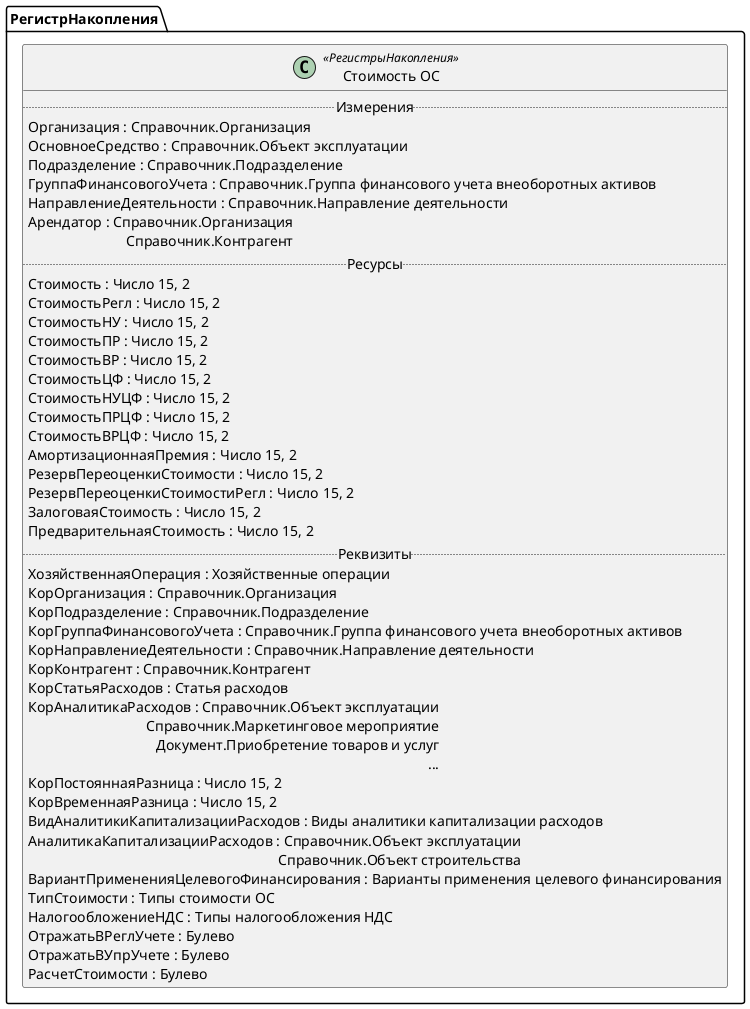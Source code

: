 ﻿@startuml СтоимостьОС
'!include templates.wsd
'..\include templates.wsd
class РегистрНакопления.СтоимостьОС as "Стоимость ОС" <<РегистрыНакопления>>
{
..Измерения..
Организация : Справочник.Организация
ОсновноеСредство : Справочник.Объект эксплуатации
Подразделение : Справочник.Подразделение
ГруппаФинансовогоУчета : Справочник.Группа финансового учета внеоборотных активов
НаправлениеДеятельности : Справочник.Направление деятельности
Арендатор : Справочник.Организация\rСправочник.Контрагент
..Ресурсы..
Стоимость : Число 15, 2
СтоимостьРегл : Число 15, 2
СтоимостьНУ : Число 15, 2
СтоимостьПР : Число 15, 2
СтоимостьВР : Число 15, 2
СтоимостьЦФ : Число 15, 2
СтоимостьНУЦФ : Число 15, 2
СтоимостьПРЦФ : Число 15, 2
СтоимостьВРЦФ : Число 15, 2
АмортизационнаяПремия : Число 15, 2
РезервПереоценкиСтоимости : Число 15, 2
РезервПереоценкиСтоимостиРегл : Число 15, 2
ЗалоговаяСтоимость : Число 15, 2
ПредварительнаяСтоимость : Число 15, 2
..Реквизиты..
ХозяйственнаяОперация : Хозяйственные операции
КорОрганизация : Справочник.Организация
КорПодразделение : Справочник.Подразделение
КорГруппаФинансовогоУчета : Справочник.Группа финансового учета внеоборотных активов
КорНаправлениеДеятельности : Справочник.Направление деятельности
КорКонтрагент : Справочник.Контрагент
КорСтатьяРасходов : Статья расходов
КорАналитикаРасходов : Справочник.Объект эксплуатации\rСправочник.Маркетинговое мероприятие\rДокумент.Приобретение товаров и услуг\r...
КорПостояннаяРазница : Число 15, 2
КорВременнаяРазница : Число 15, 2
ВидАналитикиКапитализацииРасходов : Виды аналитики капитализации расходов
АналитикаКапитализацииРасходов : Справочник.Объект эксплуатации\rСправочник.Объект строительства
ВариантПримененияЦелевогоФинансирования : Варианты применения целевого финансирования
ТипСтоимости : Типы стоимости ОС
НалогообложениеНДС : Типы налогообложения НДС
ОтражатьВРеглУчете : Булево
ОтражатьВУпрУчете : Булево
РасчетСтоимости : Булево
}
@enduml
